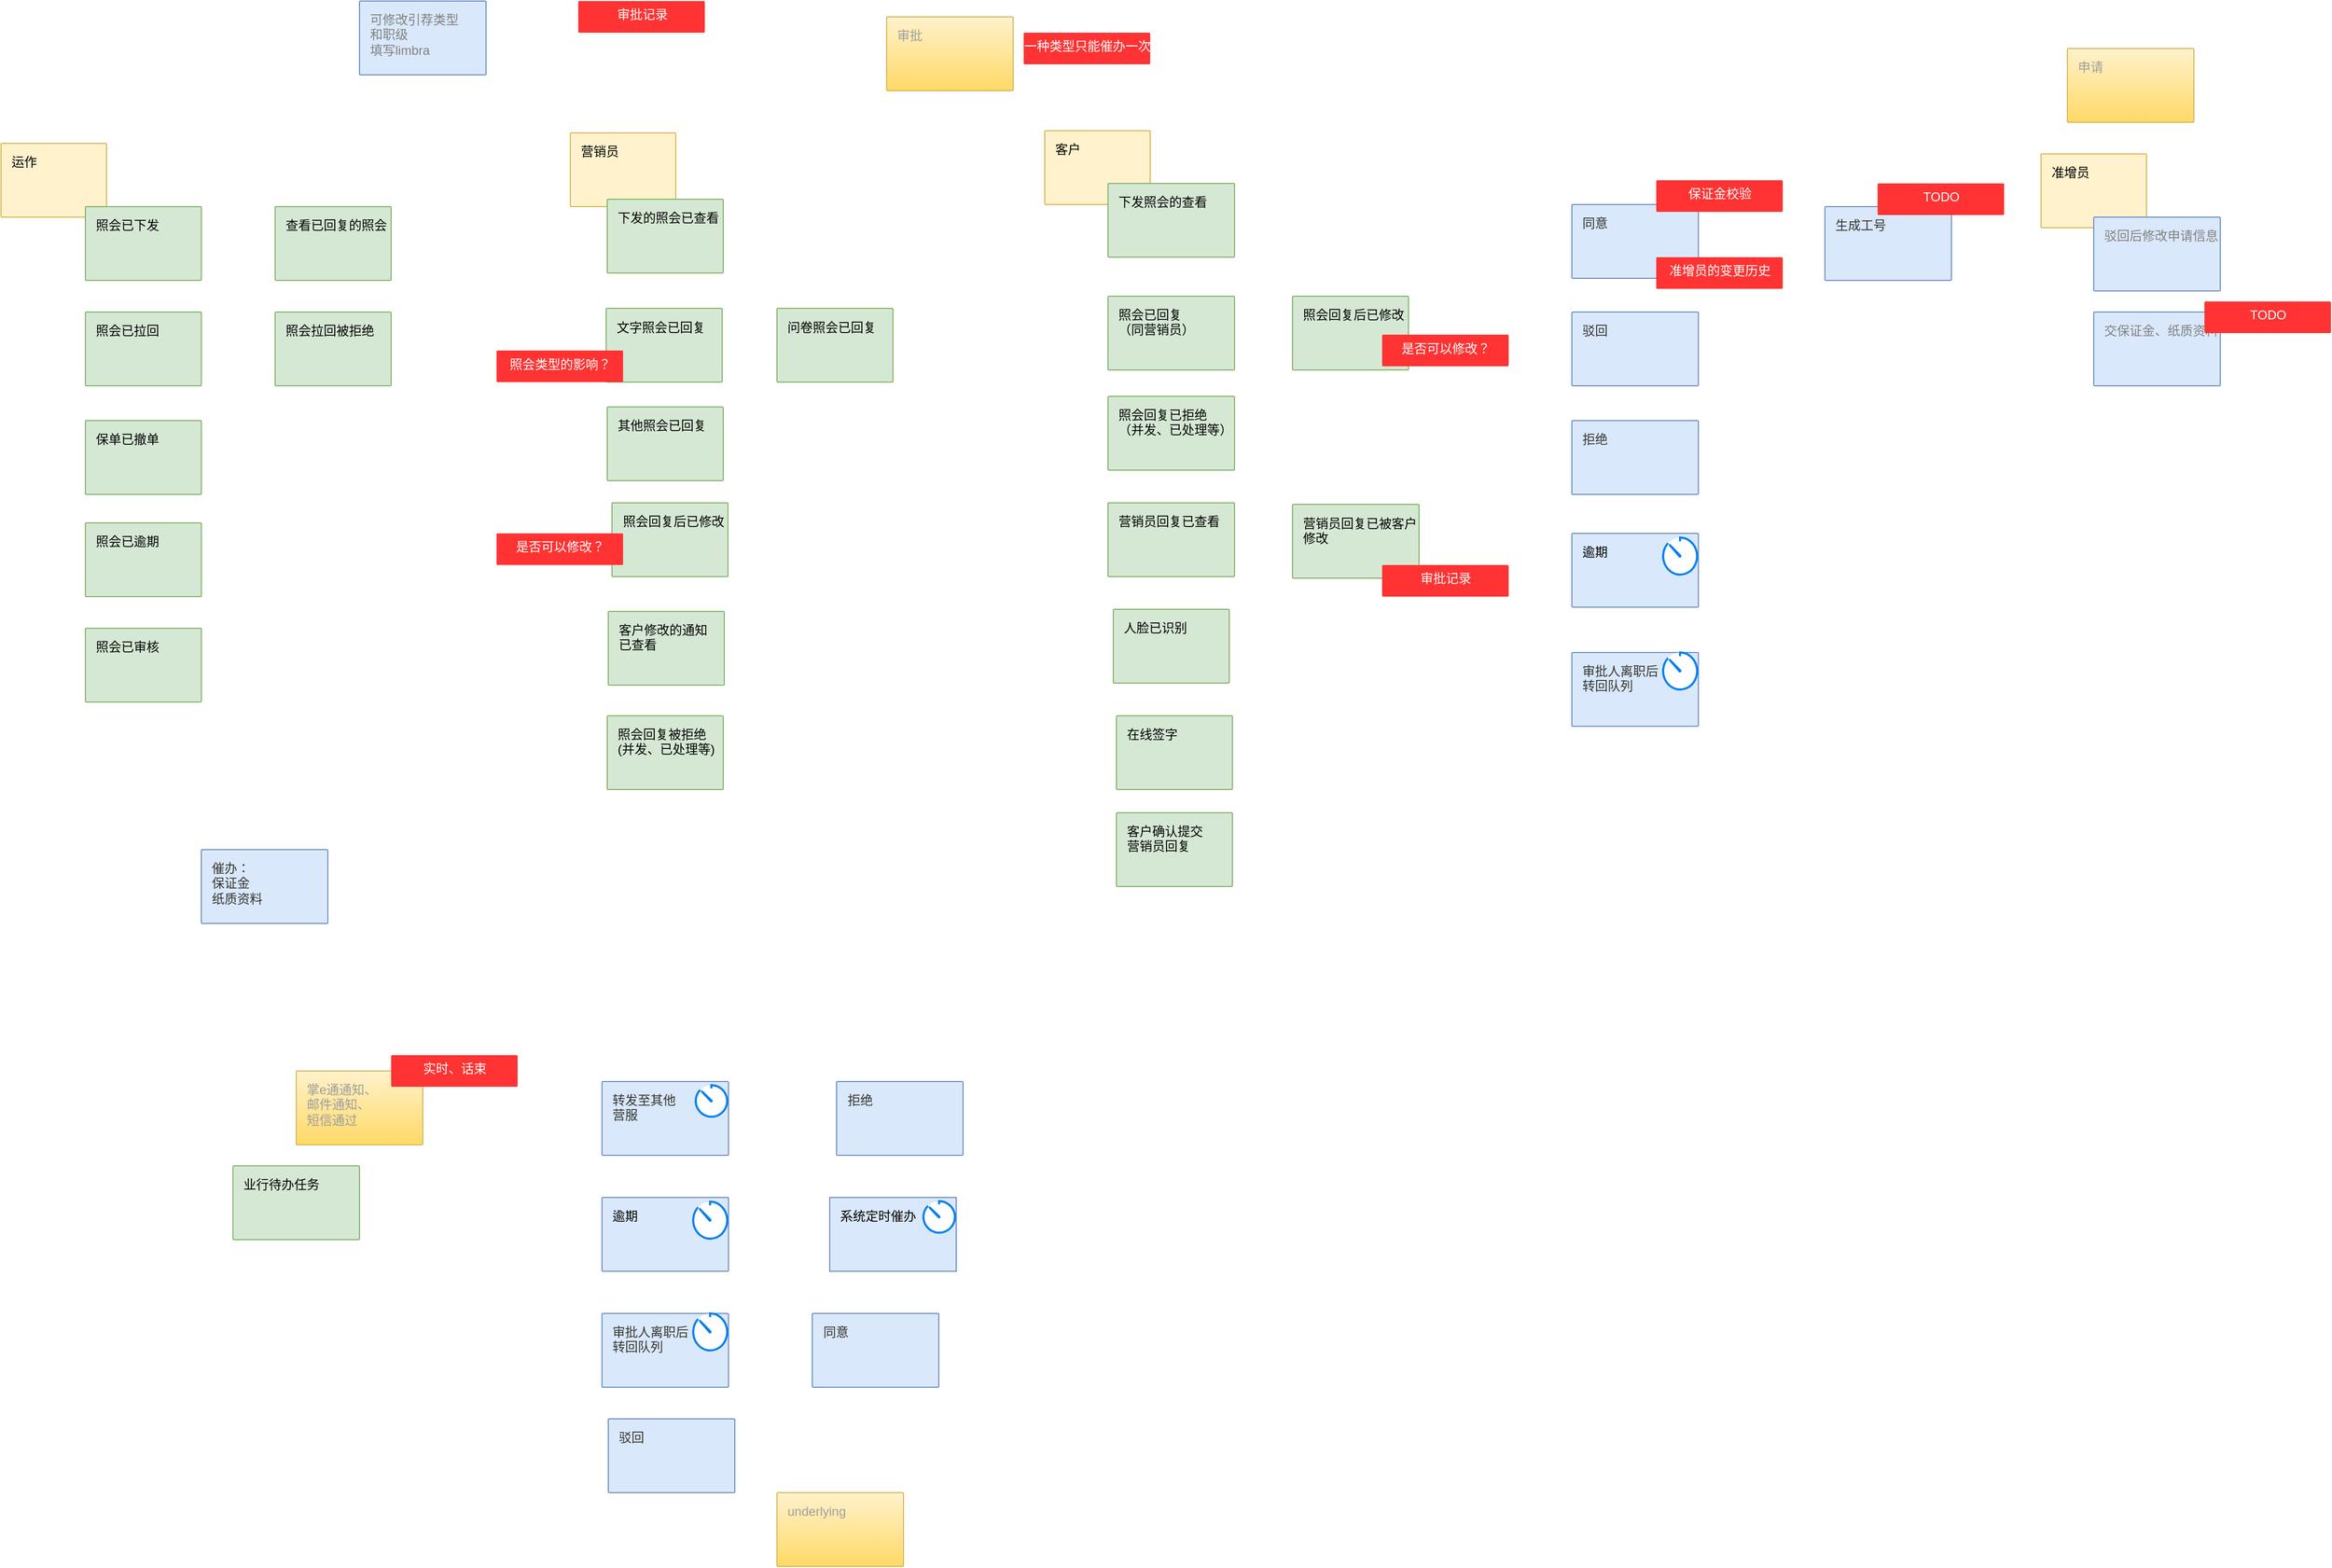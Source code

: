 <mxfile version="10.4.5" type="github"><diagram id="CVcEBEngE5s0NNLo1DxC" name="Page-1"><mxGraphModel dx="1394" dy="774" grid="1" gridSize="10" guides="1" tooltips="1" connect="1" arrows="1" fold="1" page="1" pageScale="1" pageWidth="827" pageHeight="1169" math="0" shadow="0"><root><mxCell id="0"/><mxCell id="1" parent="0"/><mxCell id="K2RN1IogS9dTyZEtL8al-1" value="运作" style="rounded=1;absoluteArcSize=1;arcSize=2;html=1;strokeColor=#d6b656;shadow=0;dashed=0;fontSize=12;align=left;verticalAlign=top;spacing=10;spacingTop=-4;fillColor=#fff2cc;" vertex="1" parent="1"><mxGeometry x="270" y="140" width="100" height="70" as="geometry"/></mxCell><mxCell id="K2RN1IogS9dTyZEtL8al-2" value="照会已下发" style="rounded=1;absoluteArcSize=1;arcSize=2;html=1;strokeColor=#82b366;shadow=0;dashed=0;fontSize=12;align=left;verticalAlign=top;spacing=10;spacingTop=-4;fillColor=#d5e8d4;" vertex="1" parent="1"><mxGeometry x="350" y="200" width="110" height="70" as="geometry"/></mxCell><mxCell id="K2RN1IogS9dTyZEtL8al-3" value="同意" style="rounded=1;absoluteArcSize=1;arcSize=2;html=1;strokeColor=#6c8ebf;shadow=0;dashed=0;fontSize=12;fontColor=#333333;align=left;verticalAlign=top;spacing=10;spacingTop=-4;fillColor=#dae8fc;" vertex="1" parent="1"><mxGeometry x="1039.5" y="1250" width="120" height="70" as="geometry"/></mxCell><mxCell id="K2RN1IogS9dTyZEtL8al-4" value="驳回" style="rounded=1;absoluteArcSize=1;arcSize=2;html=1;strokeColor=#6c8ebf;shadow=0;dashed=0;fontSize=12;fontColor=#333333;align=left;verticalAlign=top;spacing=10;spacingTop=-4;fillColor=#dae8fc;" vertex="1" parent="1"><mxGeometry x="846" y="1350" width="120" height="70" as="geometry"/></mxCell><mxCell id="K2RN1IogS9dTyZEtL8al-5" value="拒绝" style="rounded=1;absoluteArcSize=1;arcSize=2;html=1;strokeColor=#6c8ebf;shadow=0;dashed=0;fontSize=12;fontColor=#333333;align=left;verticalAlign=top;spacing=10;spacingTop=-4;fillColor=#dae8fc;" vertex="1" parent="1"><mxGeometry x="1062.5" y="1030" width="120" height="70" as="geometry"/></mxCell><mxCell id="K2RN1IogS9dTyZEtL8al-6" value="掌e通通知、&lt;br&gt;邮件通知、&lt;br&gt;短信通过&lt;br&gt;" style="rounded=1;absoluteArcSize=1;arcSize=2;html=1;strokeColor=#d6b656;shadow=0;dashed=0;fontSize=12;fontColor=#9E9E9E;align=left;verticalAlign=top;spacing=10;spacingTop=-4;fillColor=#fff2cc;gradientColor=#ffd966;" vertex="1" parent="1"><mxGeometry x="550" y="1020" width="120" height="70" as="geometry"/></mxCell><mxCell id="K2RN1IogS9dTyZEtL8al-7" value="准增员" style="rounded=1;absoluteArcSize=1;arcSize=2;html=1;strokeColor=#d6b656;shadow=0;dashed=0;fontSize=12;align=left;verticalAlign=top;spacing=10;spacingTop=-4;fillColor=#fff2cc;" vertex="1" parent="1"><mxGeometry x="2205" y="150" width="100" height="70" as="geometry"/></mxCell><mxCell id="K2RN1IogS9dTyZEtL8al-8" value="客户" style="rounded=1;absoluteArcSize=1;arcSize=2;html=1;strokeColor=#d6b656;shadow=0;dashed=0;fontSize=12;align=left;verticalAlign=top;spacing=10;spacingTop=-4;fillColor=#fff2cc;" vertex="1" parent="1"><mxGeometry x="1260" y="128" width="100" height="70" as="geometry"/></mxCell><mxCell id="K2RN1IogS9dTyZEtL8al-9" value="驳回后修改申请信息" style="rounded=1;absoluteArcSize=1;arcSize=2;html=1;strokeColor=#6c8ebf;shadow=0;dashed=0;fontSize=12;fontColor=#808080;align=left;verticalAlign=top;spacing=10;spacingTop=-4;fillColor=#dae8fc;" vertex="1" parent="1"><mxGeometry x="2255" y="210" width="120" height="70" as="geometry"/></mxCell><mxCell id="K2RN1IogS9dTyZEtL8al-11" value="转发至其他&lt;br&gt;营服" style="rounded=1;absoluteArcSize=1;arcSize=2;html=1;strokeColor=#6c8ebf;shadow=0;dashed=0;fontSize=12;fontColor=#333333;align=left;verticalAlign=top;spacing=10;spacingTop=-4;fillColor=#dae8fc;" vertex="1" parent="1"><mxGeometry x="840" y="1030" width="120" height="70" as="geometry"/></mxCell><mxCell id="K2RN1IogS9dTyZEtL8al-13" value="催办：&lt;br&gt;保证金&lt;br&gt;纸质资料&lt;br&gt;" style="rounded=1;absoluteArcSize=1;arcSize=2;html=1;strokeColor=#6c8ebf;shadow=0;dashed=0;fontSize=12;fontColor=#333333;align=left;verticalAlign=top;spacing=10;spacingTop=-4;fillColor=#dae8fc;" vertex="1" parent="1"><mxGeometry x="460" y="810" width="120" height="70" as="geometry"/></mxCell><mxCell id="K2RN1IogS9dTyZEtL8al-14" value="交保证金、纸质资料" style="rounded=1;absoluteArcSize=1;arcSize=2;html=1;strokeColor=#6c8ebf;shadow=0;dashed=0;fontSize=12;fontColor=#808080;align=left;verticalAlign=top;spacing=10;spacingTop=-4;fillColor=#dae8fc;" vertex="1" parent="1"><mxGeometry x="2255" y="300" width="120" height="70" as="geometry"/></mxCell><mxCell id="K2RN1IogS9dTyZEtL8al-15" value="逾期" style="rounded=1;absoluteArcSize=1;arcSize=2;html=1;strokeColor=#6c8ebf;shadow=0;dashed=0;fontSize=12;align=left;verticalAlign=top;spacing=10;spacingTop=-4;fillColor=#dae8fc;" vertex="1" parent="1"><mxGeometry x="840" y="1140" width="120" height="70" as="geometry"/></mxCell><mxCell id="K2RN1IogS9dTyZEtL8al-16" value="underlying" style="rounded=1;absoluteArcSize=1;arcSize=2;html=1;strokeColor=#d6b656;shadow=0;dashed=0;fontSize=12;fontColor=#9E9E9E;align=left;verticalAlign=top;spacing=10;spacingTop=-4;fillColor=#fff2cc;gradientColor=#ffd966;" vertex="1" parent="1"><mxGeometry x="1006" y="1420" width="120" height="70" as="geometry"/></mxCell><mxCell id="K2RN1IogS9dTyZEtL8al-17" value="&lt;div style=&quot;text-align: center&quot;&gt;&lt;span&gt;一种类型只能催办一次&lt;/span&gt;&lt;/div&gt;" style="rounded=1;absoluteArcSize=1;arcSize=2;html=1;strokeColor=none;gradientColor=none;shadow=0;dashed=0;fontSize=12;fontColor=#FFFFFF;align=center;verticalAlign=middle;spacing=10;spacingTop=-4;fillColor=#FF3333;" vertex="1" parent="1"><mxGeometry x="1240" y="35" width="120" height="30" as="geometry"/></mxCell><mxCell id="K2RN1IogS9dTyZEtL8al-18" value="审批" style="rounded=1;absoluteArcSize=1;arcSize=2;html=1;strokeColor=#d6b656;shadow=0;dashed=0;fontSize=12;fontColor=#9E9E9E;align=left;verticalAlign=top;spacing=10;spacingTop=-4;fillColor=#fff2cc;gradientColor=#ffd966;" vertex="1" parent="1"><mxGeometry x="1110" y="20" width="120" height="70" as="geometry"/></mxCell><mxCell id="K2RN1IogS9dTyZEtL8al-19" value="申请" style="rounded=1;absoluteArcSize=1;arcSize=2;html=1;strokeColor=#d6b656;shadow=0;dashed=0;fontSize=12;fontColor=#9E9E9E;align=left;verticalAlign=top;spacing=10;spacingTop=-4;fillColor=#fff2cc;gradientColor=#ffd966;" vertex="1" parent="1"><mxGeometry x="2230" y="50" width="120" height="70" as="geometry"/></mxCell><mxCell id="K2RN1IogS9dTyZEtL8al-20" value="" style="html=1;verticalLabelPosition=bottom;align=center;labelBackgroundColor=#ffffff;verticalAlign=top;strokeWidth=2;strokeColor=#0080F0;fillColor=#ffffff;shadow=0;dashed=0;shape=mxgraph.ios7.icons.gauge;fontColor=#333333;" vertex="1" parent="1"><mxGeometry x="925" y="1144" width="35" height="37" as="geometry"/></mxCell><mxCell id="K2RN1IogS9dTyZEtL8al-22" value="&lt;div style=&quot;text-align: center&quot;&gt;审批记录&lt;/div&gt;" style="rounded=1;absoluteArcSize=1;arcSize=2;html=1;strokeColor=none;gradientColor=none;shadow=0;dashed=0;fontSize=12;fontColor=#FFFFFF;align=center;verticalAlign=middle;spacing=10;spacingTop=-4;fillColor=#FF3333;" vertex="1" parent="1"><mxGeometry x="817.5" y="5" width="120" height="30" as="geometry"/></mxCell><mxCell id="K2RN1IogS9dTyZEtL8al-23" value="" style="html=1;verticalLabelPosition=bottom;align=center;labelBackgroundColor=#ffffff;verticalAlign=top;strokeWidth=2;strokeColor=#0080F0;fillColor=#ffffff;shadow=0;dashed=0;shape=mxgraph.ios7.icons.gauge;fontColor=#333333;" vertex="1" parent="1"><mxGeometry x="927.5" y="1033.5" width="32.4" height="31.5" as="geometry"/></mxCell><mxCell id="K2RN1IogS9dTyZEtL8al-24" value="" style="group;fillColor=#dae8fc;strokeColor=#6c8ebf;" vertex="1" connectable="0" parent="1"><mxGeometry x="1056" y="1140" width="120" height="70" as="geometry"/></mxCell><mxCell id="K2RN1IogS9dTyZEtL8al-25" value="系统定时催办&lt;br&gt;" style="rounded=1;absoluteArcSize=1;arcSize=2;html=1;strokeColor=#6c8ebf;shadow=0;dashed=0;fontSize=12;align=left;verticalAlign=top;spacing=10;spacingTop=-4;fillColor=#dae8fc;" vertex="1" parent="K2RN1IogS9dTyZEtL8al-24"><mxGeometry width="120" height="70" as="geometry"/></mxCell><mxCell id="K2RN1IogS9dTyZEtL8al-26" value="" style="html=1;verticalLabelPosition=bottom;align=center;labelBackgroundColor=#ffffff;verticalAlign=top;strokeWidth=2;strokeColor=#0080F0;fillColor=#ffffff;shadow=0;dashed=0;shape=mxgraph.ios7.icons.gauge;fontColor=#333333;" vertex="1" parent="K2RN1IogS9dTyZEtL8al-24"><mxGeometry x="87.5" y="3.5" width="32.4" height="31.5" as="geometry"/></mxCell><mxCell id="K2RN1IogS9dTyZEtL8al-27" value="下发照会的查看" style="rounded=1;absoluteArcSize=1;arcSize=2;html=1;strokeColor=#82b366;shadow=0;dashed=0;fontSize=12;align=left;verticalAlign=top;spacing=10;spacingTop=-4;fillColor=#d5e8d4;" vertex="1" parent="1"><mxGeometry x="1320" y="178" width="120" height="70" as="geometry"/></mxCell><mxCell id="K2RN1IogS9dTyZEtL8al-29" value="同意" style="rounded=1;absoluteArcSize=1;arcSize=2;html=1;strokeColor=#6c8ebf;shadow=0;dashed=0;fontSize=12;fontColor=#333333;align=left;verticalAlign=top;spacing=10;spacingTop=-4;fillColor=#dae8fc;" vertex="1" parent="1"><mxGeometry x="1760" y="198" width="120" height="70" as="geometry"/></mxCell><mxCell id="K2RN1IogS9dTyZEtL8al-30" value="驳回" style="rounded=1;absoluteArcSize=1;arcSize=2;html=1;strokeColor=#6c8ebf;shadow=0;dashed=0;fontSize=12;fontColor=#333333;align=left;verticalAlign=top;spacing=10;spacingTop=-4;fillColor=#dae8fc;" vertex="1" parent="1"><mxGeometry x="1760" y="300" width="120" height="70" as="geometry"/></mxCell><mxCell id="K2RN1IogS9dTyZEtL8al-31" value="拒绝" style="rounded=1;absoluteArcSize=1;arcSize=2;html=1;strokeColor=#6c8ebf;shadow=0;dashed=0;fontSize=12;fontColor=#333333;align=left;verticalAlign=top;spacing=10;spacingTop=-4;fillColor=#dae8fc;" vertex="1" parent="1"><mxGeometry x="1760" y="403" width="120" height="70" as="geometry"/></mxCell><mxCell id="K2RN1IogS9dTyZEtL8al-32" value="&lt;div style=&quot;text-align: center&quot;&gt;&lt;span&gt;保证金校验&lt;/span&gt;&lt;/div&gt;" style="rounded=1;absoluteArcSize=1;arcSize=2;html=1;strokeColor=none;gradientColor=none;shadow=0;dashed=0;fontSize=12;fontColor=#FFFFFF;align=center;verticalAlign=middle;spacing=10;spacingTop=-4;fillColor=#FF3333;" vertex="1" parent="1"><mxGeometry x="1840" y="175" width="120" height="30" as="geometry"/></mxCell><mxCell id="K2RN1IogS9dTyZEtL8al-33" value="逾期" style="rounded=1;absoluteArcSize=1;arcSize=2;html=1;strokeColor=#6c8ebf;shadow=0;dashed=0;fontSize=12;align=left;verticalAlign=top;spacing=10;spacingTop=-4;fillColor=#dae8fc;" vertex="1" parent="1"><mxGeometry x="1760" y="510" width="120" height="70" as="geometry"/></mxCell><mxCell id="K2RN1IogS9dTyZEtL8al-34" value="" style="html=1;verticalLabelPosition=bottom;align=center;labelBackgroundColor=#ffffff;verticalAlign=top;strokeWidth=2;strokeColor=#0080F0;fillColor=#ffffff;shadow=0;dashed=0;shape=mxgraph.ios7.icons.gauge;fontColor=#333333;" vertex="1" parent="1"><mxGeometry x="1845" y="514" width="35" height="37" as="geometry"/></mxCell><mxCell id="K2RN1IogS9dTyZEtL8al-35" value="&lt;div style=&quot;text-align: center&quot;&gt;准增员的变更历史&lt;/div&gt;" style="rounded=1;absoluteArcSize=1;arcSize=2;html=1;strokeColor=none;gradientColor=none;shadow=0;dashed=0;fontSize=12;fontColor=#FFFFFF;align=center;verticalAlign=middle;spacing=10;spacingTop=-4;fillColor=#FF3333;" vertex="1" parent="1"><mxGeometry x="1840" y="248" width="120" height="30" as="geometry"/></mxCell><mxCell id="K2RN1IogS9dTyZEtL8al-37" value="可修改引荐类型&lt;br&gt;和职级&lt;br&gt;填写limbra&lt;br&gt;" style="rounded=1;absoluteArcSize=1;arcSize=2;html=1;strokeColor=#6c8ebf;shadow=0;dashed=0;fontSize=12;fontColor=#808080;align=left;verticalAlign=top;spacing=10;spacingTop=-4;fillColor=#dae8fc;" vertex="1" parent="1"><mxGeometry x="610" y="5" width="120" height="70" as="geometry"/></mxCell><mxCell id="K2RN1IogS9dTyZEtL8al-38" value="审批人离职后&lt;br&gt;转回队列" style="rounded=1;absoluteArcSize=1;arcSize=2;html=1;strokeColor=#6c8ebf;shadow=0;dashed=0;fontSize=12;fontColor=#333333;align=left;verticalAlign=top;spacing=10;spacingTop=-4;fillColor=#dae8fc;" vertex="1" parent="1"><mxGeometry x="840" y="1250" width="120" height="70" as="geometry"/></mxCell><mxCell id="K2RN1IogS9dTyZEtL8al-39" value="" style="html=1;verticalLabelPosition=bottom;align=center;labelBackgroundColor=#ffffff;verticalAlign=top;strokeWidth=2;strokeColor=#0080F0;fillColor=#ffffff;shadow=0;dashed=0;shape=mxgraph.ios7.icons.gauge;fontColor=#333333;" vertex="1" parent="1"><mxGeometry x="925" y="1250" width="35" height="37" as="geometry"/></mxCell><mxCell id="K2RN1IogS9dTyZEtL8al-40" value="审批人离职后&lt;br&gt;转回队列" style="rounded=1;absoluteArcSize=1;arcSize=2;html=1;strokeColor=#6c8ebf;shadow=0;dashed=0;fontSize=12;fontColor=#333333;align=left;verticalAlign=top;spacing=10;spacingTop=-4;fillColor=#dae8fc;" vertex="1" parent="1"><mxGeometry x="1760" y="623" width="120" height="70" as="geometry"/></mxCell><mxCell id="K2RN1IogS9dTyZEtL8al-41" value="" style="html=1;verticalLabelPosition=bottom;align=center;labelBackgroundColor=#ffffff;verticalAlign=top;strokeWidth=2;strokeColor=#0080F0;fillColor=#ffffff;shadow=0;dashed=0;shape=mxgraph.ios7.icons.gauge;fontColor=#333333;" vertex="1" parent="1"><mxGeometry x="1845" y="623" width="35" height="37" as="geometry"/></mxCell><mxCell id="K2RN1IogS9dTyZEtL8al-42" value="&lt;div style=&quot;text-align: center&quot;&gt;&lt;span&gt;实时、话束&lt;/span&gt;&lt;/div&gt;" style="rounded=1;absoluteArcSize=1;arcSize=2;html=1;strokeColor=none;gradientColor=none;shadow=0;dashed=0;fontSize=12;fontColor=#FFFFFF;align=center;verticalAlign=middle;spacing=10;spacingTop=-4;fillColor=#FF3333;" vertex="1" parent="1"><mxGeometry x="640" y="1005" width="120" height="30" as="geometry"/></mxCell><mxCell id="K2RN1IogS9dTyZEtL8al-43" value="业行待办任务" style="rounded=1;absoluteArcSize=1;arcSize=2;html=1;strokeColor=#82b366;shadow=0;dashed=0;fontSize=12;align=left;verticalAlign=top;spacing=10;spacingTop=-4;fillColor=#d5e8d4;" vertex="1" parent="1"><mxGeometry x="490" y="1110" width="120" height="70" as="geometry"/></mxCell><mxCell id="K2RN1IogS9dTyZEtL8al-44" value="生成工号" style="rounded=1;absoluteArcSize=1;arcSize=2;html=1;strokeColor=#6c8ebf;shadow=0;dashed=0;fontSize=12;fontColor=#333333;align=left;verticalAlign=top;spacing=10;spacingTop=-4;fillColor=#dae8fc;" vertex="1" parent="1"><mxGeometry x="2000" y="200" width="120" height="70" as="geometry"/></mxCell><mxCell id="K2RN1IogS9dTyZEtL8al-45" value="&lt;div style=&quot;text-align: center&quot;&gt;&lt;span&gt;TODO&lt;/span&gt;&lt;/div&gt;" style="rounded=1;absoluteArcSize=1;arcSize=2;html=1;strokeColor=none;gradientColor=none;shadow=0;dashed=0;fontSize=12;fontColor=#FFFFFF;align=center;verticalAlign=middle;spacing=10;spacingTop=-4;fillColor=#FF3333;" vertex="1" parent="1"><mxGeometry x="2050" y="178" width="120" height="30" as="geometry"/></mxCell><mxCell id="K2RN1IogS9dTyZEtL8al-46" value="&lt;div style=&quot;text-align: center&quot;&gt;&lt;span&gt;TODO&lt;/span&gt;&lt;/div&gt;" style="rounded=1;absoluteArcSize=1;arcSize=2;html=1;strokeColor=none;gradientColor=none;shadow=0;dashed=0;fontSize=12;fontColor=#FFFFFF;align=center;verticalAlign=middle;spacing=10;spacingTop=-4;fillColor=#FF3333;" vertex="1" parent="1"><mxGeometry x="2360" y="290" width="120" height="30" as="geometry"/></mxCell><mxCell id="K2RN1IogS9dTyZEtL8al-47" value="照会已拉回&lt;br&gt;" style="rounded=1;absoluteArcSize=1;arcSize=2;html=1;strokeColor=#82b366;shadow=0;dashed=0;fontSize=12;align=left;verticalAlign=top;spacing=10;spacingTop=-4;fillColor=#d5e8d4;" vertex="1" parent="1"><mxGeometry x="350" y="300" width="110" height="70" as="geometry"/></mxCell><mxCell id="K2RN1IogS9dTyZEtL8al-48" value="照会拉回被拒绝&lt;br&gt;" style="rounded=1;absoluteArcSize=1;arcSize=2;html=1;strokeColor=#82b366;shadow=0;dashed=0;fontSize=12;align=left;verticalAlign=top;spacing=10;spacingTop=-4;fillColor=#d5e8d4;" vertex="1" parent="1"><mxGeometry x="530" y="300" width="110" height="70" as="geometry"/></mxCell><mxCell id="K2RN1IogS9dTyZEtL8al-49" value="查看已回复的照会&lt;br&gt;" style="rounded=1;absoluteArcSize=1;arcSize=2;html=1;strokeColor=#82b366;shadow=0;dashed=0;fontSize=12;align=left;verticalAlign=top;spacing=10;spacingTop=-4;fillColor=#d5e8d4;" vertex="1" parent="1"><mxGeometry x="530" y="200" width="110" height="70" as="geometry"/></mxCell><mxCell id="K2RN1IogS9dTyZEtL8al-50" value="营销员" style="rounded=1;absoluteArcSize=1;arcSize=2;html=1;strokeColor=#d6b656;shadow=0;dashed=0;fontSize=12;align=left;verticalAlign=top;spacing=10;spacingTop=-4;fillColor=#fff2cc;" vertex="1" parent="1"><mxGeometry x="810" y="130" width="100" height="70" as="geometry"/></mxCell><mxCell id="K2RN1IogS9dTyZEtL8al-51" value="下发的照会已查看" style="rounded=1;absoluteArcSize=1;arcSize=2;html=1;strokeColor=#82b366;shadow=0;dashed=0;fontSize=12;align=left;verticalAlign=top;spacing=10;spacingTop=-4;fillColor=#d5e8d4;" vertex="1" parent="1"><mxGeometry x="845" y="193" width="110" height="70" as="geometry"/></mxCell><mxCell id="K2RN1IogS9dTyZEtL8al-52" value="文字照会已回复" style="rounded=1;absoluteArcSize=1;arcSize=2;html=1;strokeColor=#82b366;shadow=0;dashed=0;fontSize=12;align=left;verticalAlign=top;spacing=10;spacingTop=-4;fillColor=#d5e8d4;" vertex="1" parent="1"><mxGeometry x="844" y="296.5" width="110" height="70" as="geometry"/></mxCell><mxCell id="K2RN1IogS9dTyZEtL8al-53" value="照会回复被拒绝&lt;br&gt;(并发、已处理等)&lt;br&gt;" style="rounded=1;absoluteArcSize=1;arcSize=2;html=1;strokeColor=#82b366;shadow=0;dashed=0;fontSize=12;align=left;verticalAlign=top;spacing=10;spacingTop=-4;fillColor=#d5e8d4;" vertex="1" parent="1"><mxGeometry x="845" y="683" width="110" height="70" as="geometry"/></mxCell><mxCell id="K2RN1IogS9dTyZEtL8al-54" value="客户修改的通知&lt;br&gt;已查看" style="rounded=1;absoluteArcSize=1;arcSize=2;html=1;strokeColor=#82b366;shadow=0;dashed=0;fontSize=12;align=left;verticalAlign=top;spacing=10;spacingTop=-4;fillColor=#d5e8d4;" vertex="1" parent="1"><mxGeometry x="846" y="584" width="110" height="70" as="geometry"/></mxCell><mxCell id="K2RN1IogS9dTyZEtL8al-55" value="照会已回复&lt;br&gt;（同营销员）" style="rounded=1;absoluteArcSize=1;arcSize=2;html=1;strokeColor=#82b366;shadow=0;dashed=0;fontSize=12;align=left;verticalAlign=top;spacing=10;spacingTop=-4;fillColor=#d5e8d4;" vertex="1" parent="1"><mxGeometry x="1320" y="285" width="120" height="70" as="geometry"/></mxCell><mxCell id="K2RN1IogS9dTyZEtL8al-56" value="营销员回复已查看&lt;br&gt;" style="rounded=1;absoluteArcSize=1;arcSize=2;html=1;strokeColor=#82b366;shadow=0;dashed=0;fontSize=12;align=left;verticalAlign=top;spacing=10;spacingTop=-4;fillColor=#d5e8d4;" vertex="1" parent="1"><mxGeometry x="1320" y="481" width="120" height="70" as="geometry"/></mxCell><mxCell id="K2RN1IogS9dTyZEtL8al-57" value="营销员回复已被客户&lt;br&gt;修改&lt;br&gt;" style="rounded=1;absoluteArcSize=1;arcSize=2;html=1;strokeColor=#82b366;shadow=0;dashed=0;fontSize=12;align=left;verticalAlign=top;spacing=10;spacingTop=-4;fillColor=#d5e8d4;" vertex="1" parent="1"><mxGeometry x="1495" y="482.5" width="120" height="70" as="geometry"/></mxCell><mxCell id="K2RN1IogS9dTyZEtL8al-58" value="照会回复已拒绝&lt;br&gt;（并发、已处理等）&lt;br&gt;" style="rounded=1;absoluteArcSize=1;arcSize=2;html=1;strokeColor=#82b366;shadow=0;dashed=0;fontSize=12;align=left;verticalAlign=top;spacing=10;spacingTop=-4;fillColor=#d5e8d4;" vertex="1" parent="1"><mxGeometry x="1320" y="380" width="120" height="70" as="geometry"/></mxCell><mxCell id="K2RN1IogS9dTyZEtL8al-59" value="照会回复后已修改" style="rounded=1;absoluteArcSize=1;arcSize=2;html=1;strokeColor=#82b366;shadow=0;dashed=0;fontSize=12;align=left;verticalAlign=top;spacing=10;spacingTop=-4;fillColor=#d5e8d4;" vertex="1" parent="1"><mxGeometry x="849.5" y="481" width="110" height="70" as="geometry"/></mxCell><mxCell id="K2RN1IogS9dTyZEtL8al-60" value="照会回复后已修改" style="rounded=1;absoluteArcSize=1;arcSize=2;html=1;strokeColor=#82b366;shadow=0;dashed=0;fontSize=12;align=left;verticalAlign=top;spacing=10;spacingTop=-4;fillColor=#d5e8d4;" vertex="1" parent="1"><mxGeometry x="1495" y="285" width="110" height="70" as="geometry"/></mxCell><mxCell id="K2RN1IogS9dTyZEtL8al-63" value="人脸已识别" style="rounded=1;absoluteArcSize=1;arcSize=2;html=1;strokeColor=#82b366;shadow=0;dashed=0;fontSize=12;align=left;verticalAlign=top;spacing=10;spacingTop=-4;fillColor=#d5e8d4;" vertex="1" parent="1"><mxGeometry x="1325" y="582" width="110" height="70" as="geometry"/></mxCell><mxCell id="K2RN1IogS9dTyZEtL8al-65" value="保单已撤单&lt;br&gt;" style="rounded=1;absoluteArcSize=1;arcSize=2;html=1;strokeColor=#82b366;shadow=0;dashed=0;fontSize=12;align=left;verticalAlign=top;spacing=10;spacingTop=-4;fillColor=#d5e8d4;" vertex="1" parent="1"><mxGeometry x="350" y="403" width="110" height="70" as="geometry"/></mxCell><mxCell id="K2RN1IogS9dTyZEtL8al-66" value="照会已逾期&lt;br&gt;" style="rounded=1;absoluteArcSize=1;arcSize=2;html=1;strokeColor=#82b366;shadow=0;dashed=0;fontSize=12;align=left;verticalAlign=top;spacing=10;spacingTop=-4;fillColor=#d5e8d4;" vertex="1" parent="1"><mxGeometry x="350" y="500" width="110" height="70" as="geometry"/></mxCell><mxCell id="K2RN1IogS9dTyZEtL8al-67" value="问卷照会已回复" style="rounded=1;absoluteArcSize=1;arcSize=2;html=1;strokeColor=#82b366;shadow=0;dashed=0;fontSize=12;align=left;verticalAlign=top;spacing=10;spacingTop=-4;fillColor=#d5e8d4;" vertex="1" parent="1"><mxGeometry x="1006" y="296.5" width="110" height="70" as="geometry"/></mxCell><mxCell id="K2RN1IogS9dTyZEtL8al-68" value="其他照会已回复" style="rounded=1;absoluteArcSize=1;arcSize=2;html=1;strokeColor=#82b366;shadow=0;dashed=0;fontSize=12;align=left;verticalAlign=top;spacing=10;spacingTop=-4;fillColor=#d5e8d4;" vertex="1" parent="1"><mxGeometry x="845" y="390" width="110" height="70" as="geometry"/></mxCell><mxCell id="K2RN1IogS9dTyZEtL8al-12" value="&lt;div style=&quot;text-align: center&quot;&gt;&lt;span&gt;是否可以修改？&lt;/span&gt;&lt;/div&gt;" style="rounded=1;absoluteArcSize=1;arcSize=2;html=1;strokeColor=none;gradientColor=none;shadow=0;dashed=0;fontSize=12;fontColor=#FFFFFF;align=center;verticalAlign=middle;spacing=10;spacingTop=-4;fillColor=#FF3333;" vertex="1" parent="1"><mxGeometry x="740" y="510" width="120" height="30" as="geometry"/></mxCell><mxCell id="K2RN1IogS9dTyZEtL8al-21" value="&lt;div style=&quot;text-align: center&quot;&gt;照会类型的影响？&lt;/div&gt;" style="rounded=1;absoluteArcSize=1;arcSize=2;html=1;strokeColor=none;gradientColor=none;shadow=0;dashed=0;fontSize=12;fontColor=#FFFFFF;align=center;verticalAlign=middle;spacing=10;spacingTop=-4;fillColor=#FF3333;" vertex="1" parent="1"><mxGeometry x="740" y="336.5" width="120" height="30" as="geometry"/></mxCell><mxCell id="K2RN1IogS9dTyZEtL8al-70" value="在线签字" style="rounded=1;absoluteArcSize=1;arcSize=2;html=1;strokeColor=#82b366;shadow=0;dashed=0;fontSize=12;align=left;verticalAlign=top;spacing=10;spacingTop=-4;fillColor=#d5e8d4;" vertex="1" parent="1"><mxGeometry x="1328" y="683" width="110" height="70" as="geometry"/></mxCell><mxCell id="K2RN1IogS9dTyZEtL8al-71" value="&lt;div style=&quot;text-align: center&quot;&gt;&lt;span&gt;是否可以修改？&lt;/span&gt;&lt;/div&gt;" style="rounded=1;absoluteArcSize=1;arcSize=2;html=1;strokeColor=none;gradientColor=none;shadow=0;dashed=0;fontSize=12;fontColor=#FFFFFF;align=center;verticalAlign=middle;spacing=10;spacingTop=-4;fillColor=#FF3333;" vertex="1" parent="1"><mxGeometry x="1580" y="321.5" width="120" height="30" as="geometry"/></mxCell><mxCell id="K2RN1IogS9dTyZEtL8al-72" value="照会已审核&lt;br&gt;" style="rounded=1;absoluteArcSize=1;arcSize=2;html=1;strokeColor=#82b366;shadow=0;dashed=0;fontSize=12;align=left;verticalAlign=top;spacing=10;spacingTop=-4;fillColor=#d5e8d4;" vertex="1" parent="1"><mxGeometry x="350" y="600" width="110" height="70" as="geometry"/></mxCell><mxCell id="K2RN1IogS9dTyZEtL8al-73" value="客户确认提交&lt;br&gt;营销员回复&lt;br&gt;" style="rounded=1;absoluteArcSize=1;arcSize=2;html=1;strokeColor=#82b366;shadow=0;dashed=0;fontSize=12;align=left;verticalAlign=top;spacing=10;spacingTop=-4;fillColor=#d5e8d4;" vertex="1" parent="1"><mxGeometry x="1328" y="775" width="110" height="70" as="geometry"/></mxCell><mxCell id="K2RN1IogS9dTyZEtL8al-36" value="&lt;div style=&quot;text-align: center&quot;&gt;审批记录&lt;/div&gt;" style="rounded=1;absoluteArcSize=1;arcSize=2;html=1;strokeColor=none;gradientColor=none;shadow=0;dashed=0;fontSize=12;fontColor=#FFFFFF;align=center;verticalAlign=middle;spacing=10;spacingTop=-4;fillColor=#FF3333;" vertex="1" parent="1"><mxGeometry x="1580" y="540" width="120" height="30" as="geometry"/></mxCell></root></mxGraphModel></diagram></mxfile>
